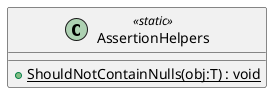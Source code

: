 @startuml
class AssertionHelpers <<static>> {
    + {static} ShouldNotContainNulls(obj:T) : void
}
@enduml
